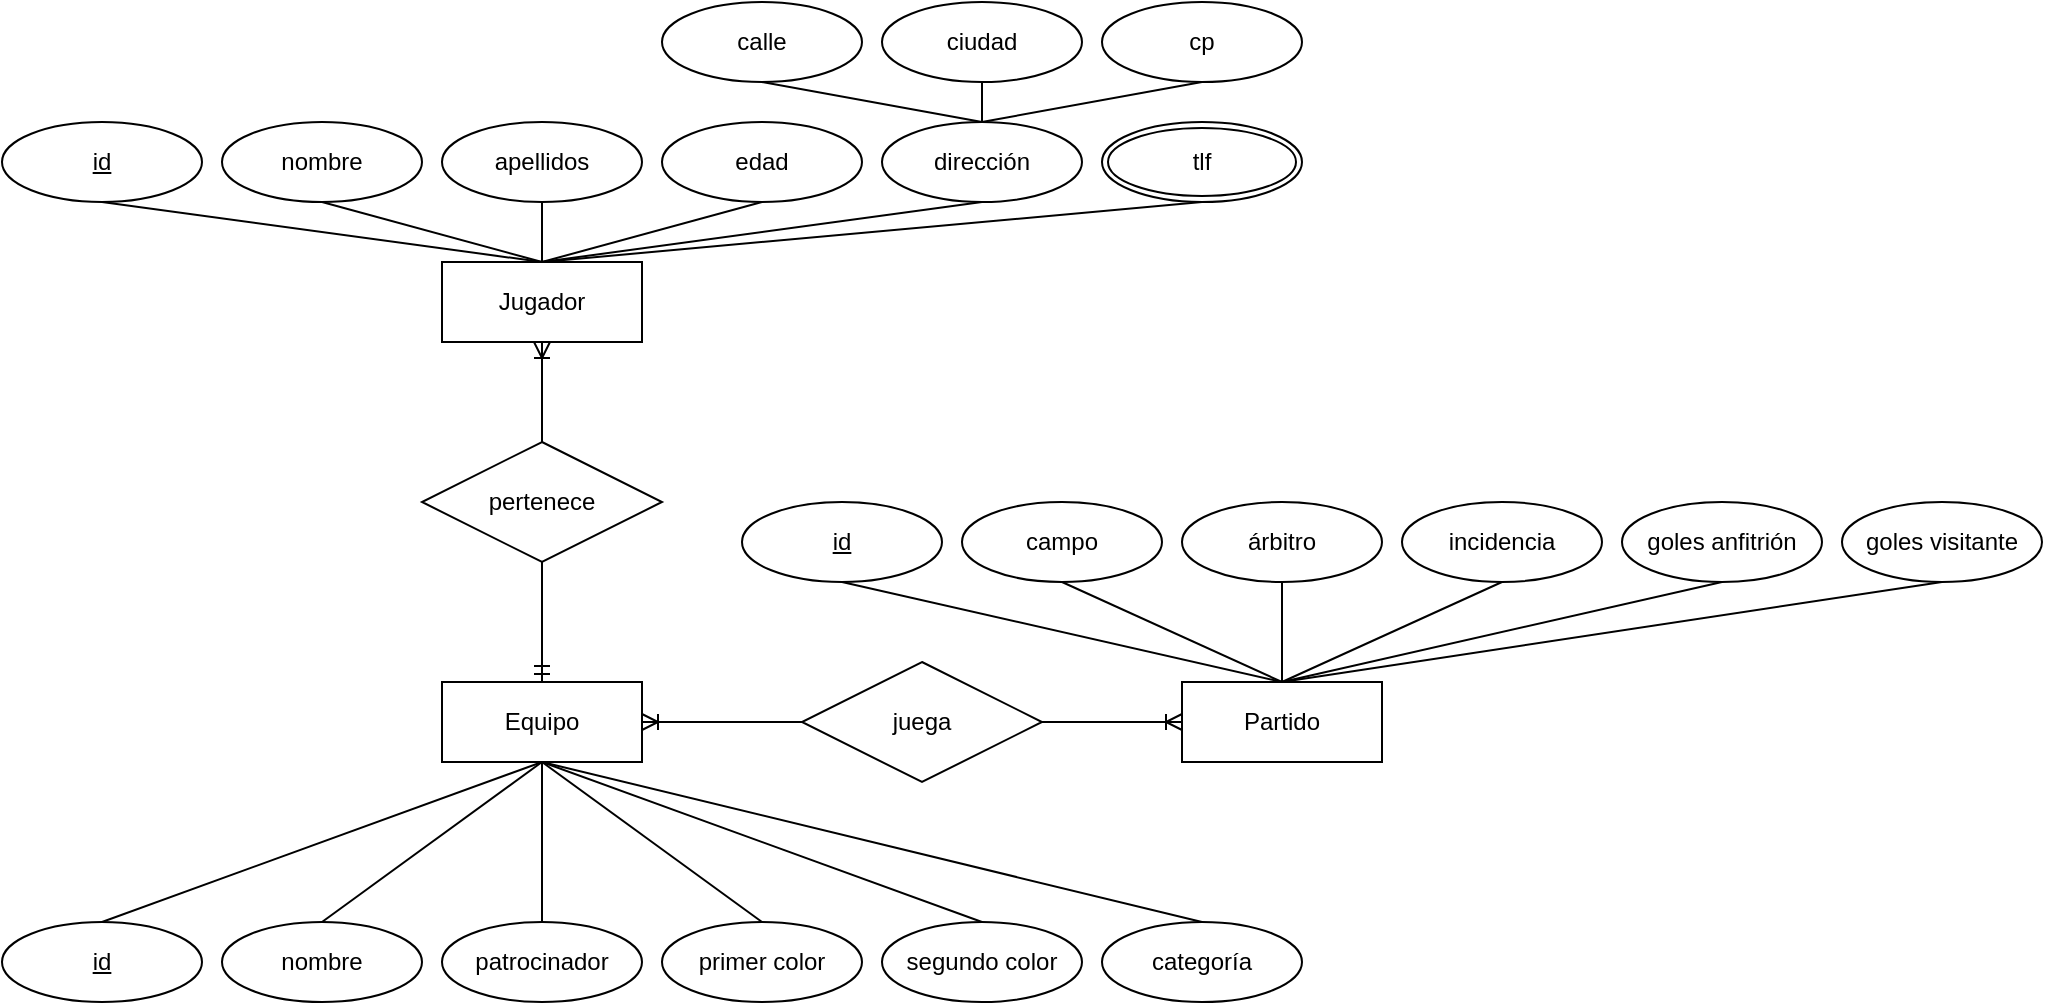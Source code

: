 <mxfile version="18.0.3" type="device"><diagram id="o98zM6f7gjYcXgY8eGUc" name="Page-1"><mxGraphModel dx="2031" dy="1089" grid="1" gridSize="10" guides="1" tooltips="1" connect="1" arrows="1" fold="1" page="1" pageScale="1" pageWidth="850" pageHeight="1100" math="0" shadow="0"><root><mxCell id="0"/><mxCell id="1" parent="0"/><mxCell id="imFXhyRJ95O2fu0OiFli-1" value="Equipo" style="whiteSpace=wrap;html=1;align=center;" parent="1" vertex="1"><mxGeometry x="490" y="450" width="100" height="40" as="geometry"/></mxCell><mxCell id="imFXhyRJ95O2fu0OiFli-2" value="Partido" style="whiteSpace=wrap;html=1;align=center;" parent="1" vertex="1"><mxGeometry x="860" y="450" width="100" height="40" as="geometry"/></mxCell><mxCell id="imFXhyRJ95O2fu0OiFli-3" value="juega" style="shape=rhombus;perimeter=rhombusPerimeter;whiteSpace=wrap;html=1;align=center;" parent="1" vertex="1"><mxGeometry x="670" y="440" width="120" height="60" as="geometry"/></mxCell><mxCell id="imFXhyRJ95O2fu0OiFli-4" value="Jugador" style="whiteSpace=wrap;html=1;align=center;" parent="1" vertex="1"><mxGeometry x="490" y="240" width="100" height="40" as="geometry"/></mxCell><mxCell id="imFXhyRJ95O2fu0OiFli-6" value="pertenece" style="shape=rhombus;perimeter=rhombusPerimeter;whiteSpace=wrap;html=1;align=center;" parent="1" vertex="1"><mxGeometry x="480" y="330" width="120" height="60" as="geometry"/></mxCell><mxCell id="imFXhyRJ95O2fu0OiFli-7" value="" style="fontSize=12;html=1;endArrow=ERmandOne;rounded=0;entryX=0.5;entryY=0;entryDx=0;entryDy=0;exitX=0.5;exitY=1;exitDx=0;exitDy=0;" parent="1" source="imFXhyRJ95O2fu0OiFli-6" target="imFXhyRJ95O2fu0OiFli-1" edge="1"><mxGeometry width="100" height="100" relative="1" as="geometry"><mxPoint x="690" y="450" as="sourcePoint"/><mxPoint x="790" y="350" as="targetPoint"/></mxGeometry></mxCell><mxCell id="imFXhyRJ95O2fu0OiFli-8" value="" style="fontSize=12;html=1;endArrow=ERoneToMany;rounded=0;entryX=0.5;entryY=1;entryDx=0;entryDy=0;exitX=0.5;exitY=0;exitDx=0;exitDy=0;" parent="1" source="imFXhyRJ95O2fu0OiFli-6" target="imFXhyRJ95O2fu0OiFli-4" edge="1"><mxGeometry width="100" height="100" relative="1" as="geometry"><mxPoint x="690" y="450" as="sourcePoint"/><mxPoint x="790" y="350" as="targetPoint"/></mxGeometry></mxCell><mxCell id="imFXhyRJ95O2fu0OiFli-9" value="" style="fontSize=12;html=1;endArrow=ERoneToMany;rounded=0;entryX=0;entryY=0.5;entryDx=0;entryDy=0;exitX=1;exitY=0.5;exitDx=0;exitDy=0;" parent="1" source="imFXhyRJ95O2fu0OiFli-3" target="imFXhyRJ95O2fu0OiFli-2" edge="1"><mxGeometry width="100" height="100" relative="1" as="geometry"><mxPoint x="690" y="450" as="sourcePoint"/><mxPoint x="790" y="350" as="targetPoint"/></mxGeometry></mxCell><mxCell id="imFXhyRJ95O2fu0OiFli-10" value="" style="fontSize=12;html=1;endArrow=ERoneToMany;rounded=0;entryX=1;entryY=0.5;entryDx=0;entryDy=0;exitX=0;exitY=0.5;exitDx=0;exitDy=0;" parent="1" source="imFXhyRJ95O2fu0OiFli-3" target="imFXhyRJ95O2fu0OiFli-1" edge="1"><mxGeometry width="100" height="100" relative="1" as="geometry"><mxPoint x="690" y="450" as="sourcePoint"/><mxPoint x="790" y="350" as="targetPoint"/></mxGeometry></mxCell><mxCell id="imFXhyRJ95O2fu0OiFli-11" value="nombre" style="ellipse;whiteSpace=wrap;html=1;align=center;" parent="1" vertex="1"><mxGeometry x="380" y="170" width="100" height="40" as="geometry"/></mxCell><mxCell id="imFXhyRJ95O2fu0OiFli-12" value="apellidos" style="ellipse;whiteSpace=wrap;html=1;align=center;" parent="1" vertex="1"><mxGeometry x="490" y="170" width="100" height="40" as="geometry"/></mxCell><mxCell id="imFXhyRJ95O2fu0OiFli-13" value="edad" style="ellipse;whiteSpace=wrap;html=1;align=center;" parent="1" vertex="1"><mxGeometry x="600" y="170" width="100" height="40" as="geometry"/></mxCell><mxCell id="imFXhyRJ95O2fu0OiFli-14" value="dirección" style="ellipse;whiteSpace=wrap;html=1;align=center;" parent="1" vertex="1"><mxGeometry x="710" y="170" width="100" height="40" as="geometry"/></mxCell><mxCell id="imFXhyRJ95O2fu0OiFli-15" value="tlf" style="ellipse;shape=doubleEllipse;margin=3;whiteSpace=wrap;html=1;align=center;" parent="1" vertex="1"><mxGeometry x="820" y="170" width="100" height="40" as="geometry"/></mxCell><mxCell id="imFXhyRJ95O2fu0OiFli-16" value="calle" style="ellipse;whiteSpace=wrap;html=1;align=center;" parent="1" vertex="1"><mxGeometry x="600" y="110" width="100" height="40" as="geometry"/></mxCell><mxCell id="imFXhyRJ95O2fu0OiFli-17" value="ciudad" style="ellipse;whiteSpace=wrap;html=1;align=center;" parent="1" vertex="1"><mxGeometry x="710" y="110" width="100" height="40" as="geometry"/></mxCell><mxCell id="imFXhyRJ95O2fu0OiFli-18" value="cp" style="ellipse;whiteSpace=wrap;html=1;align=center;" parent="1" vertex="1"><mxGeometry x="820" y="110" width="100" height="40" as="geometry"/></mxCell><mxCell id="imFXhyRJ95O2fu0OiFli-19" value="" style="endArrow=none;html=1;rounded=0;exitX=0.5;exitY=1;exitDx=0;exitDy=0;entryX=0.5;entryY=0;entryDx=0;entryDy=0;" parent="1" source="imFXhyRJ95O2fu0OiFli-16" target="imFXhyRJ95O2fu0OiFli-14" edge="1"><mxGeometry relative="1" as="geometry"><mxPoint x="650" y="210" as="sourcePoint"/><mxPoint x="810" y="210" as="targetPoint"/></mxGeometry></mxCell><mxCell id="imFXhyRJ95O2fu0OiFli-20" value="" style="endArrow=none;html=1;rounded=0;exitX=0.5;exitY=1;exitDx=0;exitDy=0;" parent="1" source="imFXhyRJ95O2fu0OiFli-17" edge="1"><mxGeometry relative="1" as="geometry"><mxPoint x="660" y="220" as="sourcePoint"/><mxPoint x="760" y="170" as="targetPoint"/></mxGeometry></mxCell><mxCell id="imFXhyRJ95O2fu0OiFli-21" value="" style="endArrow=none;html=1;rounded=0;entryX=0.5;entryY=1;entryDx=0;entryDy=0;exitX=0.5;exitY=0;exitDx=0;exitDy=0;" parent="1" source="imFXhyRJ95O2fu0OiFli-14" target="imFXhyRJ95O2fu0OiFli-18" edge="1"><mxGeometry relative="1" as="geometry"><mxPoint x="670" y="230" as="sourcePoint"/><mxPoint x="830" y="230" as="targetPoint"/></mxGeometry></mxCell><mxCell id="imFXhyRJ95O2fu0OiFli-22" value="" style="endArrow=none;html=1;rounded=0;exitX=0.5;exitY=1;exitDx=0;exitDy=0;entryX=0.5;entryY=0;entryDx=0;entryDy=0;" parent="1" source="imFXhyRJ95O2fu0OiFli-11" target="imFXhyRJ95O2fu0OiFli-4" edge="1"><mxGeometry relative="1" as="geometry"><mxPoint x="610" y="240" as="sourcePoint"/><mxPoint x="770" y="240" as="targetPoint"/></mxGeometry></mxCell><mxCell id="imFXhyRJ95O2fu0OiFli-23" value="" style="endArrow=none;html=1;rounded=0;exitX=0.5;exitY=1;exitDx=0;exitDy=0;entryX=0.5;entryY=0;entryDx=0;entryDy=0;" parent="1" source="imFXhyRJ95O2fu0OiFli-12" target="imFXhyRJ95O2fu0OiFli-4" edge="1"><mxGeometry relative="1" as="geometry"><mxPoint x="620" y="250" as="sourcePoint"/><mxPoint x="540" y="230" as="targetPoint"/></mxGeometry></mxCell><mxCell id="imFXhyRJ95O2fu0OiFli-24" value="" style="endArrow=none;html=1;rounded=0;exitX=0.5;exitY=1;exitDx=0;exitDy=0;entryX=0.5;entryY=0;entryDx=0;entryDy=0;" parent="1" source="imFXhyRJ95O2fu0OiFli-13" target="imFXhyRJ95O2fu0OiFli-4" edge="1"><mxGeometry relative="1" as="geometry"><mxPoint x="630" y="260" as="sourcePoint"/><mxPoint x="790" y="260" as="targetPoint"/></mxGeometry></mxCell><mxCell id="imFXhyRJ95O2fu0OiFli-25" value="" style="endArrow=none;html=1;rounded=0;exitX=0.5;exitY=1;exitDx=0;exitDy=0;entryX=0.5;entryY=0;entryDx=0;entryDy=0;" parent="1" source="imFXhyRJ95O2fu0OiFli-14" target="imFXhyRJ95O2fu0OiFli-4" edge="1"><mxGeometry relative="1" as="geometry"><mxPoint x="640" y="270" as="sourcePoint"/><mxPoint x="800" y="270" as="targetPoint"/></mxGeometry></mxCell><mxCell id="imFXhyRJ95O2fu0OiFli-26" value="" style="endArrow=none;html=1;rounded=0;exitX=0.5;exitY=1;exitDx=0;exitDy=0;entryX=0.5;entryY=0;entryDx=0;entryDy=0;" parent="1" source="imFXhyRJ95O2fu0OiFli-15" target="imFXhyRJ95O2fu0OiFli-4" edge="1"><mxGeometry relative="1" as="geometry"><mxPoint x="650" y="280" as="sourcePoint"/><mxPoint x="810" y="280" as="targetPoint"/></mxGeometry></mxCell><mxCell id="imFXhyRJ95O2fu0OiFli-27" value="patrocinador" style="ellipse;whiteSpace=wrap;html=1;align=center;" parent="1" vertex="1"><mxGeometry x="490" y="570" width="100" height="40" as="geometry"/></mxCell><mxCell id="imFXhyRJ95O2fu0OiFli-28" value="primer color" style="ellipse;whiteSpace=wrap;html=1;align=center;" parent="1" vertex="1"><mxGeometry x="600" y="570" width="100" height="40" as="geometry"/></mxCell><mxCell id="imFXhyRJ95O2fu0OiFli-29" value="segundo color" style="ellipse;whiteSpace=wrap;html=1;align=center;" parent="1" vertex="1"><mxGeometry x="710" y="570" width="100" height="40" as="geometry"/></mxCell><mxCell id="imFXhyRJ95O2fu0OiFli-30" value="nombre" style="ellipse;whiteSpace=wrap;html=1;align=center;" parent="1" vertex="1"><mxGeometry x="380" y="570" width="100" height="40" as="geometry"/></mxCell><mxCell id="imFXhyRJ95O2fu0OiFli-31" value="categoría" style="ellipse;whiteSpace=wrap;html=1;align=center;" parent="1" vertex="1"><mxGeometry x="820" y="570" width="100" height="40" as="geometry"/></mxCell><mxCell id="imFXhyRJ95O2fu0OiFli-32" value="" style="endArrow=none;html=1;rounded=0;exitX=0.5;exitY=0;exitDx=0;exitDy=0;entryX=0.5;entryY=1;entryDx=0;entryDy=0;" parent="1" source="imFXhyRJ95O2fu0OiFli-30" target="imFXhyRJ95O2fu0OiFli-1" edge="1"><mxGeometry relative="1" as="geometry"><mxPoint x="310" y="510" as="sourcePoint"/><mxPoint x="490" y="540" as="targetPoint"/></mxGeometry></mxCell><mxCell id="imFXhyRJ95O2fu0OiFli-33" value="" style="endArrow=none;html=1;rounded=0;entryX=0.5;entryY=0;entryDx=0;entryDy=0;exitX=0.5;exitY=1;exitDx=0;exitDy=0;" parent="1" source="imFXhyRJ95O2fu0OiFli-1" target="imFXhyRJ95O2fu0OiFli-27" edge="1"><mxGeometry relative="1" as="geometry"><mxPoint x="540" y="490" as="sourcePoint"/><mxPoint x="560" y="260" as="targetPoint"/></mxGeometry></mxCell><mxCell id="imFXhyRJ95O2fu0OiFli-34" value="" style="endArrow=none;html=1;rounded=0;exitX=0.5;exitY=1;exitDx=0;exitDy=0;entryX=0.5;entryY=0;entryDx=0;entryDy=0;" parent="1" source="imFXhyRJ95O2fu0OiFli-1" target="imFXhyRJ95O2fu0OiFli-31" edge="1"><mxGeometry relative="1" as="geometry"><mxPoint x="640" y="500" as="sourcePoint"/><mxPoint x="820" y="530" as="targetPoint"/></mxGeometry></mxCell><mxCell id="imFXhyRJ95O2fu0OiFli-35" value="" style="endArrow=none;html=1;rounded=0;exitX=0.5;exitY=1;exitDx=0;exitDy=0;entryX=0.5;entryY=0;entryDx=0;entryDy=0;" parent="1" source="imFXhyRJ95O2fu0OiFli-1" target="imFXhyRJ95O2fu0OiFli-29" edge="1"><mxGeometry relative="1" as="geometry"><mxPoint x="400" y="250" as="sourcePoint"/><mxPoint x="580" y="280" as="targetPoint"/></mxGeometry></mxCell><mxCell id="imFXhyRJ95O2fu0OiFli-36" value="" style="endArrow=none;html=1;rounded=0;exitX=0.5;exitY=1;exitDx=0;exitDy=0;entryX=0.5;entryY=0;entryDx=0;entryDy=0;" parent="1" source="imFXhyRJ95O2fu0OiFli-1" target="imFXhyRJ95O2fu0OiFli-28" edge="1"><mxGeometry relative="1" as="geometry"><mxPoint x="410" y="260" as="sourcePoint"/><mxPoint x="590" y="290" as="targetPoint"/></mxGeometry></mxCell><mxCell id="imFXhyRJ95O2fu0OiFli-39" value="campo" style="ellipse;whiteSpace=wrap;html=1;align=center;" parent="1" vertex="1"><mxGeometry x="750" y="360" width="100" height="40" as="geometry"/></mxCell><mxCell id="imFXhyRJ95O2fu0OiFli-41" value="árbitro" style="ellipse;whiteSpace=wrap;html=1;align=center;" parent="1" vertex="1"><mxGeometry x="860" y="360" width="100" height="40" as="geometry"/></mxCell><mxCell id="imFXhyRJ95O2fu0OiFli-42" value="incidencia" style="ellipse;whiteSpace=wrap;html=1;align=center;" parent="1" vertex="1"><mxGeometry x="970" y="360" width="100" height="40" as="geometry"/></mxCell><mxCell id="imFXhyRJ95O2fu0OiFli-43" value="" style="endArrow=none;html=1;rounded=0;exitX=0.5;exitY=1;exitDx=0;exitDy=0;entryX=0.5;entryY=0;entryDx=0;entryDy=0;" parent="1" source="imFXhyRJ95O2fu0OiFli-39" target="imFXhyRJ95O2fu0OiFli-2" edge="1"><mxGeometry relative="1" as="geometry"><mxPoint x="800" y="420" as="sourcePoint"/><mxPoint x="960" y="420" as="targetPoint"/></mxGeometry></mxCell><mxCell id="imFXhyRJ95O2fu0OiFli-44" value="" style="endArrow=none;html=1;rounded=0;exitX=0.5;exitY=1;exitDx=0;exitDy=0;entryX=0.5;entryY=0;entryDx=0;entryDy=0;" parent="1" source="imFXhyRJ95O2fu0OiFli-41" target="imFXhyRJ95O2fu0OiFli-2" edge="1"><mxGeometry relative="1" as="geometry"><mxPoint x="810" y="420.0" as="sourcePoint"/><mxPoint x="920" y="460.0" as="targetPoint"/></mxGeometry></mxCell><mxCell id="imFXhyRJ95O2fu0OiFli-45" value="" style="endArrow=none;html=1;rounded=0;exitX=0.5;exitY=1;exitDx=0;exitDy=0;entryX=0.5;entryY=0;entryDx=0;entryDy=0;" parent="1" source="imFXhyRJ95O2fu0OiFli-42" target="imFXhyRJ95O2fu0OiFli-2" edge="1"><mxGeometry relative="1" as="geometry"><mxPoint x="820" y="430.0" as="sourcePoint"/><mxPoint x="930" y="470.0" as="targetPoint"/></mxGeometry></mxCell><mxCell id="imFXhyRJ95O2fu0OiFli-46" value="goles anfitrión" style="ellipse;whiteSpace=wrap;html=1;align=center;" parent="1" vertex="1"><mxGeometry x="1080" y="360" width="100" height="40" as="geometry"/></mxCell><mxCell id="imFXhyRJ95O2fu0OiFli-47" value="" style="endArrow=none;html=1;rounded=0;exitX=0.5;exitY=1;exitDx=0;exitDy=0;entryX=0.5;entryY=0;entryDx=0;entryDy=0;" parent="1" source="imFXhyRJ95O2fu0OiFli-46" target="imFXhyRJ95O2fu0OiFli-2" edge="1"><mxGeometry relative="1" as="geometry"><mxPoint x="700" y="410" as="sourcePoint"/><mxPoint x="860" y="410" as="targetPoint"/></mxGeometry></mxCell><mxCell id="imFXhyRJ95O2fu0OiFli-48" value="goles visitante" style="ellipse;whiteSpace=wrap;html=1;align=center;" parent="1" vertex="1"><mxGeometry x="1190" y="360" width="100" height="40" as="geometry"/></mxCell><mxCell id="imFXhyRJ95O2fu0OiFli-49" value="" style="endArrow=none;html=1;rounded=0;exitX=0.5;exitY=1;exitDx=0;exitDy=0;entryX=0.5;entryY=0;entryDx=0;entryDy=0;" parent="1" source="imFXhyRJ95O2fu0OiFli-48" target="imFXhyRJ95O2fu0OiFli-2" edge="1"><mxGeometry relative="1" as="geometry"><mxPoint x="700" y="410" as="sourcePoint"/><mxPoint x="860" y="410" as="targetPoint"/></mxGeometry></mxCell><mxCell id="imFXhyRJ95O2fu0OiFli-50" value="id" style="ellipse;whiteSpace=wrap;html=1;align=center;fontStyle=4;" parent="1" vertex="1"><mxGeometry x="270" y="170" width="100" height="40" as="geometry"/></mxCell><mxCell id="imFXhyRJ95O2fu0OiFli-51" value="" style="endArrow=none;html=1;rounded=0;exitX=0.5;exitY=1;exitDx=0;exitDy=0;entryX=0.5;entryY=0;entryDx=0;entryDy=0;" parent="1" source="imFXhyRJ95O2fu0OiFli-50" target="imFXhyRJ95O2fu0OiFli-4" edge="1"><mxGeometry relative="1" as="geometry"><mxPoint x="590" y="360" as="sourcePoint"/><mxPoint x="750" y="360" as="targetPoint"/></mxGeometry></mxCell><mxCell id="imFXhyRJ95O2fu0OiFli-53" value="id" style="ellipse;whiteSpace=wrap;html=1;align=center;fontStyle=4;" parent="1" vertex="1"><mxGeometry x="270" y="570" width="100" height="40" as="geometry"/></mxCell><mxCell id="imFXhyRJ95O2fu0OiFli-54" value="" style="endArrow=none;html=1;rounded=0;exitX=0.5;exitY=0;exitDx=0;exitDy=0;entryX=0.5;entryY=1;entryDx=0;entryDy=0;" parent="1" source="imFXhyRJ95O2fu0OiFli-53" target="imFXhyRJ95O2fu0OiFli-1" edge="1"><mxGeometry relative="1" as="geometry"><mxPoint x="410" y="510" as="sourcePoint"/><mxPoint x="570" y="510" as="targetPoint"/></mxGeometry></mxCell><mxCell id="imFXhyRJ95O2fu0OiFli-56" value="id" style="ellipse;whiteSpace=wrap;html=1;align=center;fontStyle=4;" parent="1" vertex="1"><mxGeometry x="640" y="360" width="100" height="40" as="geometry"/></mxCell><mxCell id="imFXhyRJ95O2fu0OiFli-58" value="" style="endArrow=none;html=1;rounded=0;exitX=0.5;exitY=1;exitDx=0;exitDy=0;entryX=0.5;entryY=0;entryDx=0;entryDy=0;" parent="1" source="imFXhyRJ95O2fu0OiFli-56" target="imFXhyRJ95O2fu0OiFli-2" edge="1"><mxGeometry relative="1" as="geometry"><mxPoint x="870" y="450" as="sourcePoint"/><mxPoint x="1030" y="450" as="targetPoint"/></mxGeometry></mxCell></root></mxGraphModel></diagram></mxfile>